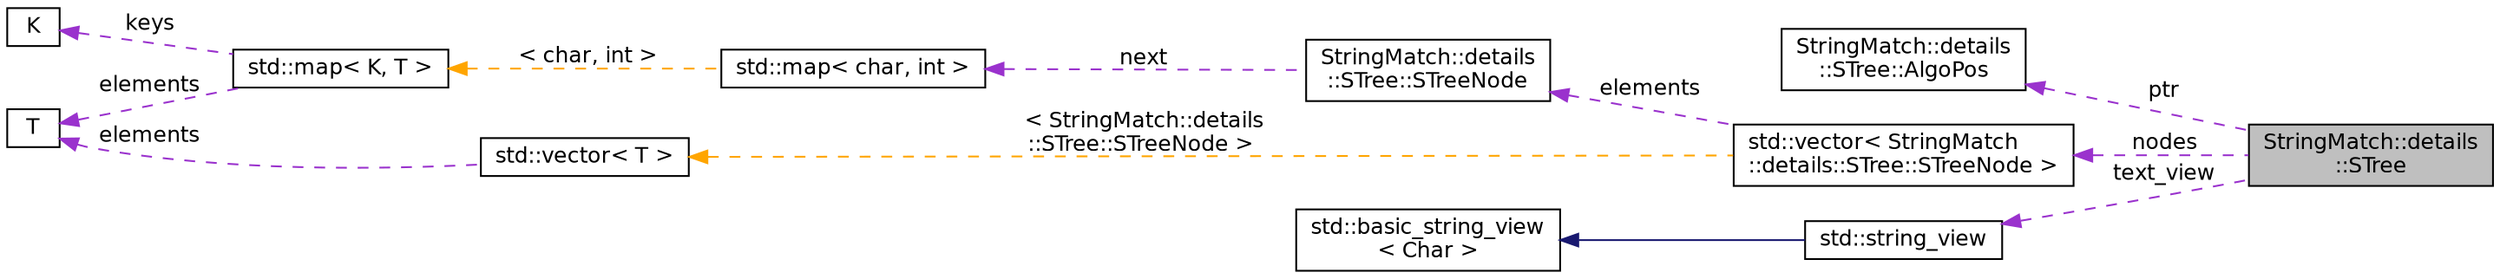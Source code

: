 digraph "StringMatch::details::STree"
{
 // INTERACTIVE_SVG=YES
 // LATEX_PDF_SIZE
  edge [fontname="Helvetica",fontsize="12",labelfontname="Helvetica",labelfontsize="12"];
  node [fontname="Helvetica",fontsize="12",shape=record];
  rankdir="LR";
  Node1 [label="StringMatch::details\l::STree",height=0.2,width=0.4,color="black", fillcolor="grey75", style="filled", fontcolor="black",tooltip="Compressed suffix tree Ukkonen's algorithm."];
  Node2 -> Node1 [dir="back",color="darkorchid3",fontsize="12",style="dashed",label=" ptr" ,fontname="Helvetica"];
  Node2 [label="StringMatch::details\l::STree::AlgoPos",height=0.2,width=0.4,color="black", fillcolor="white", style="filled",URL="$a00893.html",tooltip=" "];
  Node3 -> Node1 [dir="back",color="darkorchid3",fontsize="12",style="dashed",label=" nodes" ,fontname="Helvetica"];
  Node3 [label="std::vector\< StringMatch\l::details::STree::STreeNode \>",height=0.2,width=0.4,color="black", fillcolor="white", style="filled",tooltip=" "];
  Node4 -> Node3 [dir="back",color="darkorchid3",fontsize="12",style="dashed",label=" elements" ,fontname="Helvetica"];
  Node4 [label="StringMatch::details\l::STree::STreeNode",height=0.2,width=0.4,color="black", fillcolor="white", style="filled",URL="$a00889.html",tooltip=" "];
  Node5 -> Node4 [dir="back",color="darkorchid3",fontsize="12",style="dashed",label=" next" ,fontname="Helvetica"];
  Node5 [label="std::map\< char, int \>",height=0.2,width=0.4,color="black", fillcolor="white", style="filled",tooltip=" "];
  Node6 -> Node5 [dir="back",color="orange",fontsize="12",style="dashed",label=" \< char, int \>" ,fontname="Helvetica"];
  Node6 [label="std::map\< K, T \>",height=0.2,width=0.4,color="black", fillcolor="white", style="filled",tooltip=" "];
  Node7 -> Node6 [dir="back",color="darkorchid3",fontsize="12",style="dashed",label=" keys" ,fontname="Helvetica"];
  Node7 [label="K",height=0.2,width=0.4,color="black", fillcolor="white", style="filled",tooltip=" "];
  Node8 -> Node6 [dir="back",color="darkorchid3",fontsize="12",style="dashed",label=" elements" ,fontname="Helvetica"];
  Node8 [label="T",height=0.2,width=0.4,color="black", fillcolor="white", style="filled",tooltip=" "];
  Node9 -> Node3 [dir="back",color="orange",fontsize="12",style="dashed",label=" \< StringMatch::details\l::STree::STreeNode \>" ,fontname="Helvetica"];
  Node9 [label="std::vector\< T \>",height=0.2,width=0.4,color="black", fillcolor="white", style="filled",tooltip=" "];
  Node8 -> Node9 [dir="back",color="darkorchid3",fontsize="12",style="dashed",label=" elements" ,fontname="Helvetica"];
  Node10 -> Node1 [dir="back",color="darkorchid3",fontsize="12",style="dashed",label=" text_view" ,fontname="Helvetica"];
  Node10 [label="std::string_view",height=0.2,width=0.4,color="black", fillcolor="white", style="filled",tooltip=" "];
  Node11 -> Node10 [dir="back",color="midnightblue",fontsize="12",style="solid",fontname="Helvetica"];
  Node11 [label="std::basic_string_view\l\< Char \>",height=0.2,width=0.4,color="black", fillcolor="white", style="filled",tooltip=" "];
}

